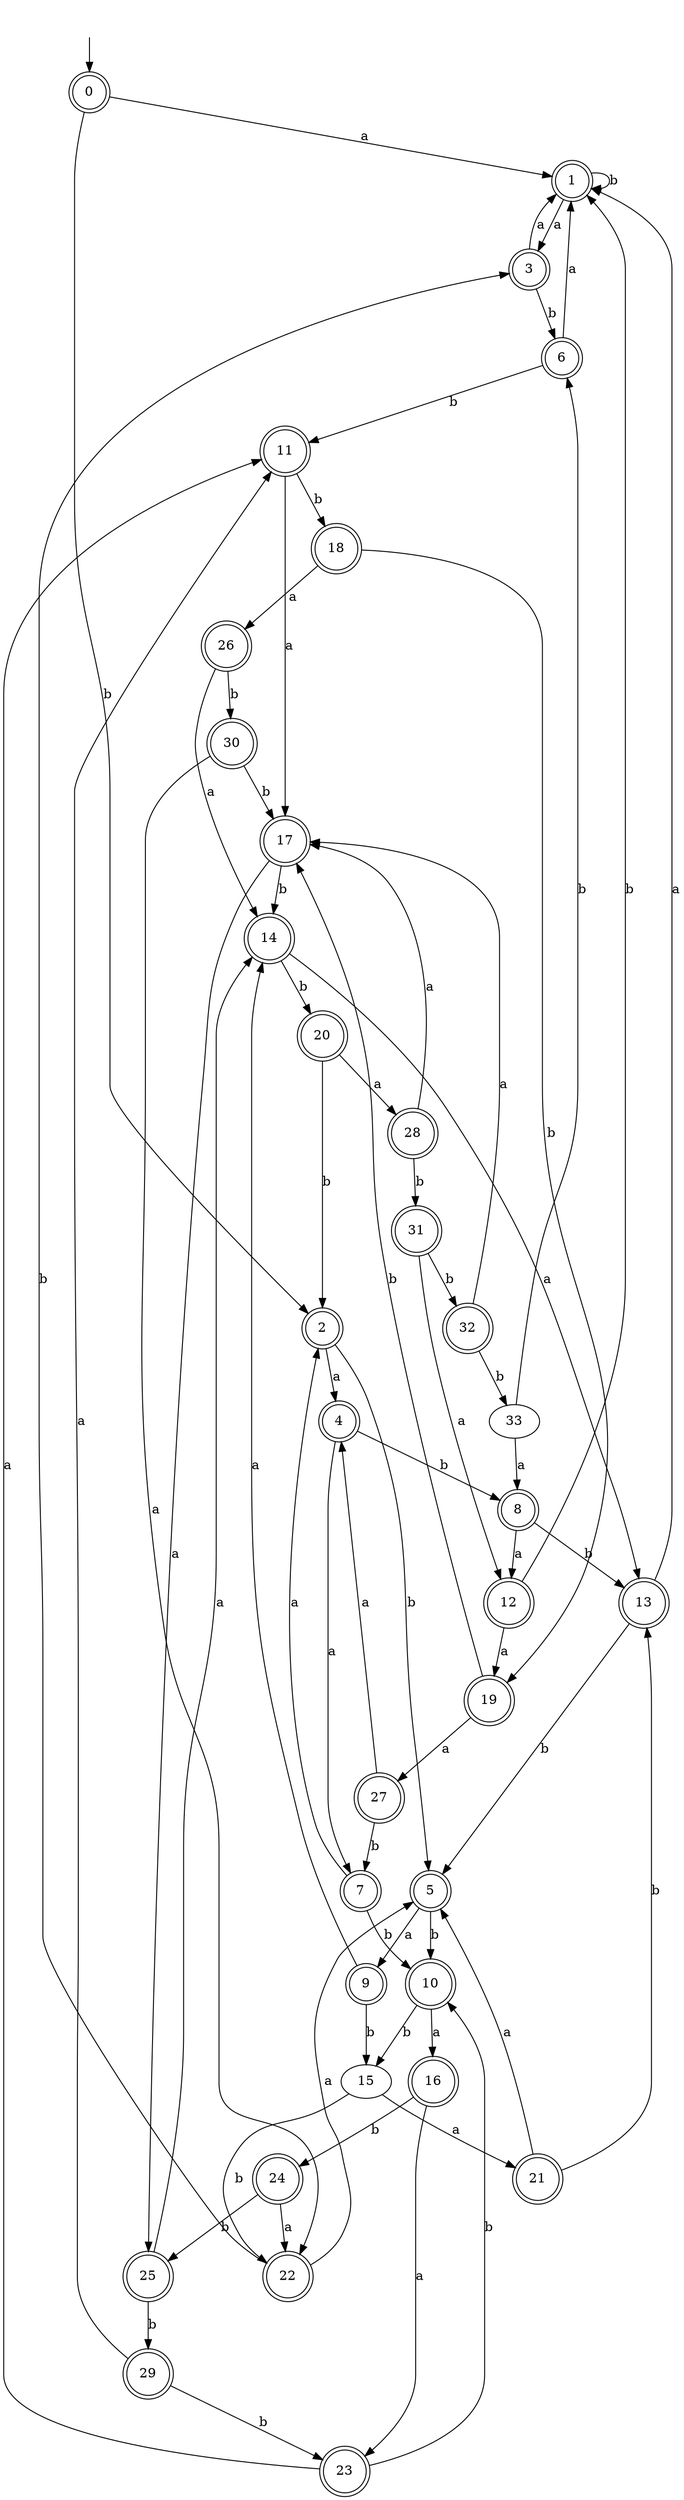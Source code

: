 digraph RandomDFA {
  __start0 [label="", shape=none];
  __start0 -> 0 [label=""];
  0 [shape=circle] [shape=doublecircle]
  0 -> 1 [label="a"]
  0 -> 2 [label="b"]
  1 [shape=doublecircle]
  1 -> 3 [label="a"]
  1 -> 1 [label="b"]
  2 [shape=doublecircle]
  2 -> 4 [label="a"]
  2 -> 5 [label="b"]
  3 [shape=doublecircle]
  3 -> 1 [label="a"]
  3 -> 6 [label="b"]
  4 [shape=doublecircle]
  4 -> 7 [label="a"]
  4 -> 8 [label="b"]
  5 [shape=doublecircle]
  5 -> 9 [label="a"]
  5 -> 10 [label="b"]
  6 [shape=doublecircle]
  6 -> 1 [label="a"]
  6 -> 11 [label="b"]
  7 [shape=doublecircle]
  7 -> 2 [label="a"]
  7 -> 10 [label="b"]
  8 [shape=doublecircle]
  8 -> 12 [label="a"]
  8 -> 13 [label="b"]
  9 [shape=doublecircle]
  9 -> 14 [label="a"]
  9 -> 15 [label="b"]
  10 [shape=doublecircle]
  10 -> 16 [label="a"]
  10 -> 15 [label="b"]
  11 [shape=doublecircle]
  11 -> 17 [label="a"]
  11 -> 18 [label="b"]
  12 [shape=doublecircle]
  12 -> 19 [label="a"]
  12 -> 1 [label="b"]
  13 [shape=doublecircle]
  13 -> 1 [label="a"]
  13 -> 5 [label="b"]
  14 [shape=doublecircle]
  14 -> 13 [label="a"]
  14 -> 20 [label="b"]
  15
  15 -> 21 [label="a"]
  15 -> 22 [label="b"]
  16 [shape=doublecircle]
  16 -> 23 [label="a"]
  16 -> 24 [label="b"]
  17 [shape=doublecircle]
  17 -> 25 [label="a"]
  17 -> 14 [label="b"]
  18 [shape=doublecircle]
  18 -> 26 [label="a"]
  18 -> 19 [label="b"]
  19 [shape=doublecircle]
  19 -> 27 [label="a"]
  19 -> 17 [label="b"]
  20 [shape=doublecircle]
  20 -> 28 [label="a"]
  20 -> 2 [label="b"]
  21 [shape=doublecircle]
  21 -> 5 [label="a"]
  21 -> 13 [label="b"]
  22 [shape=doublecircle]
  22 -> 5 [label="a"]
  22 -> 3 [label="b"]
  23 [shape=doublecircle]
  23 -> 11 [label="a"]
  23 -> 10 [label="b"]
  24 [shape=doublecircle]
  24 -> 22 [label="a"]
  24 -> 25 [label="b"]
  25 [shape=doublecircle]
  25 -> 14 [label="a"]
  25 -> 29 [label="b"]
  26 [shape=doublecircle]
  26 -> 14 [label="a"]
  26 -> 30 [label="b"]
  27 [shape=doublecircle]
  27 -> 4 [label="a"]
  27 -> 7 [label="b"]
  28 [shape=doublecircle]
  28 -> 17 [label="a"]
  28 -> 31 [label="b"]
  29 [shape=doublecircle]
  29 -> 11 [label="a"]
  29 -> 23 [label="b"]
  30 [shape=doublecircle]
  30 -> 22 [label="a"]
  30 -> 17 [label="b"]
  31 [shape=doublecircle]
  31 -> 12 [label="a"]
  31 -> 32 [label="b"]
  32 [shape=doublecircle]
  32 -> 17 [label="a"]
  32 -> 33 [label="b"]
  33
  33 -> 8 [label="a"]
  33 -> 6 [label="b"]
}
